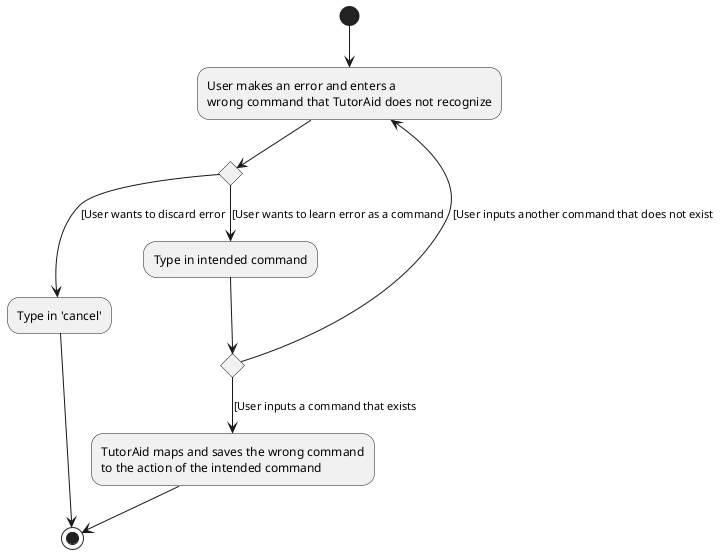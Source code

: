 @startuml
(*) --> "User makes an error and enters a
wrong command that TutorAid does not recognize"

if "" then
  --> [[User wants to discard error] "Type in 'cancel'"
  -->(*)
 else
  -->[[User wants to learn error as a command] "Type in intended command"
  -->   if "" then
        --> [[User inputs another command that does not exist] "User makes an error and enters a
        wrong command that TutorAid does not recognize"
        else
        --> [[User inputs a command that exists] "TutorAid maps and saves the wrong command
                                                                to the action of the intended command"
        --> (*)

endif

@enduml
